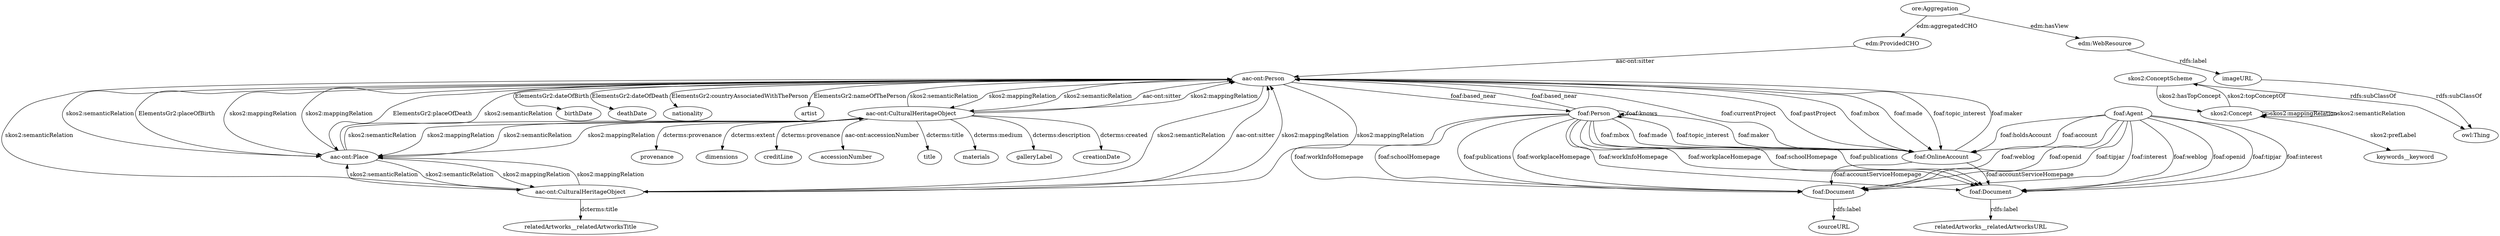 digraph {
  birthDate [type=attribute_name,label=birthDate]
  "aac-ont:Person1" [type=class_uri,label="aac-ont:Person"]
  title [type=attribute_name,label=title]
  "aac-ont:CulturalHeritageObject1" [type=class_uri,label="aac-ont:CulturalHeritageObject"]
  deathDate [type=attribute_name,label=deathDate]
  materials [type=attribute_name,label=materials]
  keywords__keyword [type=attribute_name,label=keywords__keyword]
  "skos2:Concept1" [type=class_uri,label="skos2:Concept"]
  nationality [type=attribute_name,label=nationality]
  sourceURL [type=attribute_name,label=sourceURL]
  "foaf:Document2" [type=class_uri,label="foaf:Document"]
  galleryLabel [type=attribute_name,label=galleryLabel]
  creationDate [type=attribute_name,label=creationDate]
  relatedArtworks__relatedArtworksURL [type=attribute_name,label=relatedArtworks__relatedArtworksURL]
  "foaf:Document1" [type=class_uri,label="foaf:Document"]
  artist [type=attribute_name,label=artist]
  provenance [type=attribute_name,label=provenance]
  dimensions [type=attribute_name,label=dimensions]
  creditLine [type=attribute_name,label=creditLine]
  relatedArtworks__relatedArtworksTitle [type=attribute_name,label=relatedArtworks__relatedArtworksTitle]
  "aac-ont:CulturalHeritageObject2" [type=class_uri,label="aac-ont:CulturalHeritageObject"]
  accessionNumber [type=attribute_name,label=accessionNumber]
  imageURL [type=attribute_name,label=imageURL]
  "edm:WebResource1" [type=class_uri,label="edm:WebResource"]
  "aac-ont:Place" [type=class_uri,label="aac-ont:Place"]
  "edm:ProvidedCHO" [type=class_uri,label="edm:ProvidedCHO"]
  "skos2:ConceptScheme" [type=class_uri,label="skos2:ConceptScheme"]
  "foaf:Person" [type=class_uri,label="foaf:Person"]
  "foaf:Agent" [type=class_uri,label="foaf:Agent"]
  "foaf:OnlineAccount" [type=class_uri,label="foaf:OnlineAccount"]
  "ore:Aggregation" [type=class_uri,label="ore:Aggregation"]
  "owl:Thing" [type=special,label="owl:Thing"]
  "aac-ont:Person1" -> birthDate [label="ElementsGr2:dateOfBirth",type=st_property_uri]
  "aac-ont:CulturalHeritageObject1" -> title [label="dcterms:title",type=st_property_uri]
  "aac-ont:Person1" -> deathDate [label="ElementsGr2:dateOfDeath",type=st_property_uri]
  "aac-ont:CulturalHeritageObject1" -> materials [label="dcterms:medium",type=st_property_uri]
  "skos2:Concept1" -> keywords__keyword [label="skos2:prefLabel",type=st_property_uri]
  "aac-ont:Person1" -> nationality [label="ElementsGr2:countryAssociatedWithThePerson",type=st_property_uri]
  "foaf:Document2" -> sourceURL [label="rdfs:label",type=st_property_uri]
  "aac-ont:CulturalHeritageObject1" -> galleryLabel [label="dcterms:description",type=st_property_uri]
  "aac-ont:CulturalHeritageObject1" -> creationDate [label="dcterms:created",type=st_property_uri]
  "foaf:Document1" -> relatedArtworks__relatedArtworksURL [label="rdfs:label",type=st_property_uri]
  "aac-ont:Person1" -> artist [label="ElementsGr2:nameOfThePerson",type=st_property_uri]
  "aac-ont:CulturalHeritageObject1" -> provenance [label="dcterms:provenance",type=st_property_uri]
  "aac-ont:CulturalHeritageObject1" -> dimensions [label="dcterms:extent",type=st_property_uri]
  "aac-ont:CulturalHeritageObject1" -> creditLine [label="dcterms:provenance",type=st_property_uri]
  "aac-ont:CulturalHeritageObject2" -> relatedArtworks__relatedArtworksTitle [label="dcterms:title",type=st_property_uri]
  "aac-ont:CulturalHeritageObject1" -> accessionNumber [label="aac-ont:accessionNumber",type=st_property_uri]
  "edm:WebResource1" -> imageURL [label="rdfs:label",type=st_property_uri]
  "aac-ont:CulturalHeritageObject1" -> "aac-ont:Person1" [label="aac-ont:sitter",type=direct_property_uri,weight=1]
  "aac-ont:CulturalHeritageObject2" -> "aac-ont:Person1" [label="aac-ont:sitter",type=direct_property_uri,weight=1]
  "aac-ont:Person1" -> "aac-ont:Place" [label="ElementsGr2:placeOfBirth",type=direct_property_uri,weight=1]
  "aac-ont:Person1" -> "aac-ont:Place" [label="ElementsGr2:placeOfDeath",type=direct_property_uri,weight=1]
  "edm:ProvidedCHO" -> "aac-ont:Person1" [label="aac-ont:sitter",type=direct_property_uri,weight=1]
  "skos2:Concept1" -> "skos2:Concept1" [label="skos2:mappingRelation",type=direct_property_uri,weight=1]
  "skos2:Concept1" -> "skos2:Concept1" [label="skos2:semanticRelation",type=direct_property_uri,weight=1]
  "skos2:Concept1" -> "skos2:ConceptScheme" [label="skos2:topConceptOf",type=direct_property_uri,weight=1]
  "skos2:ConceptScheme" -> "skos2:Concept1" [label="skos2:hasTopConcept",type=direct_property_uri,weight=1]
  "foaf:Person" -> "foaf:Document2" [label="foaf:workplaceHomepage",type=direct_property_uri,weight=1]
  "foaf:Person" -> "foaf:Document1" [label="foaf:workplaceHomepage",type=direct_property_uri,weight=1]
  "foaf:Person" -> "foaf:Document2" [label="foaf:workInfoHomepage",type=direct_property_uri,weight=1]
  "foaf:Person" -> "foaf:Document1" [label="foaf:workInfoHomepage",type=direct_property_uri,weight=1]
  "foaf:Person" -> "foaf:Document2" [label="foaf:schoolHomepage",type=direct_property_uri,weight=1]
  "foaf:Person" -> "foaf:Document1" [label="foaf:schoolHomepage",type=direct_property_uri,weight=1]
  "foaf:Person" -> "foaf:Document2" [label="foaf:publications",type=direct_property_uri,weight=1]
  "foaf:Person" -> "foaf:Document1" [label="foaf:publications",type=direct_property_uri,weight=1]
  "foaf:Agent" -> "foaf:Document2" [label="foaf:weblog",type=direct_property_uri,weight=1]
  "foaf:Agent" -> "foaf:Document1" [label="foaf:weblog",type=direct_property_uri,weight=1]
  "foaf:Agent" -> "foaf:Document2" [label="foaf:openid",type=direct_property_uri,weight=1]
  "foaf:Agent" -> "foaf:Document1" [label="foaf:openid",type=direct_property_uri,weight=1]
  "foaf:Agent" -> "foaf:Document2" [label="foaf:tipjar",type=direct_property_uri,weight=1]
  "foaf:Agent" -> "foaf:Document1" [label="foaf:tipjar",type=direct_property_uri,weight=1]
  "foaf:Agent" -> "foaf:Document2" [label="foaf:interest",type=direct_property_uri,weight=1]
  "foaf:Agent" -> "foaf:Document1" [label="foaf:interest",type=direct_property_uri,weight=1]
  "foaf:OnlineAccount" -> "foaf:Document2" [label="foaf:accountServiceHomepage",type=direct_property_uri,weight=1]
  "foaf:OnlineAccount" -> "foaf:Document1" [label="foaf:accountServiceHomepage",type=direct_property_uri,weight=1]
  "ore:Aggregation" -> "edm:WebResource1" [label="edm:hasView",type=direct_property_uri,weight=1]
  "ore:Aggregation" -> "edm:ProvidedCHO" [label="edm:aggregatedCHO",type=direct_property_uri,weight=1]
  "foaf:Person" -> "foaf:Person" [label="foaf:knows",type=direct_property_uri,weight=1]
  "foaf:Agent" -> "foaf:OnlineAccount" [label="foaf:account",type=direct_property_uri,weight=1]
  "foaf:Agent" -> "foaf:OnlineAccount" [label="foaf:holdsAccount",type=direct_property_uri,weight=1]
  "aac-ont:Person1" -> "aac-ont:CulturalHeritageObject1" [label="skos2:mappingRelation",type=inherited,weight=4]
  "aac-ont:Person1" -> "aac-ont:CulturalHeritageObject2" [label="skos2:mappingRelation",type=inherited,weight=4]
  "aac-ont:Person1" -> "aac-ont:CulturalHeritageObject1" [label="skos2:semanticRelation",type=inherited,weight=4]
  "aac-ont:Person1" -> "aac-ont:CulturalHeritageObject2" [label="skos2:semanticRelation",type=inherited,weight=4]
  "aac-ont:Person1" -> "aac-ont:Place" [label="skos2:mappingRelation",type=inherited,weight=4]
  "aac-ont:Person1" -> "aac-ont:Place" [label="skos2:semanticRelation",type=inherited,weight=4]
  "aac-ont:Person1" -> "foaf:Person" [label="foaf:based_near",type=inherited,weight=4]
  "aac-ont:Person1" -> "foaf:OnlineAccount" [label="foaf:currentProject",type=inherited,weight=4]
  "aac-ont:Person1" -> "foaf:OnlineAccount" [label="foaf:pastProject",type=inherited,weight=4]
  "aac-ont:Person1" -> "foaf:OnlineAccount" [label="foaf:mbox",type=inherited,weight=4]
  "aac-ont:Person1" -> "foaf:OnlineAccount" [label="foaf:made",type=inherited,weight=4]
  "aac-ont:Person1" -> "foaf:OnlineAccount" [label="foaf:topic_interest",type=inherited,weight=4]
  "aac-ont:CulturalHeritageObject1" -> "aac-ont:Person1" [label="skos2:mappingRelation",type=inherited,weight=4]
  "aac-ont:CulturalHeritageObject2" -> "aac-ont:Person1" [label="skos2:mappingRelation",type=inherited,weight=4]
  "aac-ont:CulturalHeritageObject1" -> "aac-ont:Person1" [label="skos2:semanticRelation",type=inherited,weight=4]
  "aac-ont:CulturalHeritageObject2" -> "aac-ont:Person1" [label="skos2:semanticRelation",type=inherited,weight=4]
  "aac-ont:CulturalHeritageObject1" -> "aac-ont:Place" [label="skos2:mappingRelation",type=inherited,weight=4]
  "aac-ont:CulturalHeritageObject2" -> "aac-ont:Place" [label="skos2:mappingRelation",type=inherited,weight=4]
  "aac-ont:CulturalHeritageObject1" -> "aac-ont:Place" [label="skos2:semanticRelation",type=inherited,weight=4]
  "aac-ont:CulturalHeritageObject2" -> "aac-ont:Place" [label="skos2:semanticRelation",type=inherited,weight=4]
  "aac-ont:Place" -> "aac-ont:Person1" [label="skos2:mappingRelation",type=inherited,weight=4]
  "aac-ont:Place" -> "aac-ont:Person1" [label="skos2:semanticRelation",type=inherited,weight=4]
  "aac-ont:Place" -> "aac-ont:CulturalHeritageObject1" [label="skos2:mappingRelation",type=inherited,weight=4]
  "aac-ont:Place" -> "aac-ont:CulturalHeritageObject2" [label="skos2:mappingRelation",type=inherited,weight=4]
  "aac-ont:Place" -> "aac-ont:CulturalHeritageObject1" [label="skos2:semanticRelation",type=inherited,weight=4]
  "aac-ont:Place" -> "aac-ont:CulturalHeritageObject2" [label="skos2:semanticRelation",type=inherited,weight=4]
  "foaf:Person" -> "aac-ont:Person1" [label="foaf:based_near",type=inherited,weight=4]
  "foaf:Person" -> "foaf:OnlineAccount" [label="foaf:mbox",type=inherited,weight=4]
  "foaf:Person" -> "foaf:OnlineAccount" [label="foaf:made",type=inherited,weight=4]
  "foaf:Person" -> "foaf:OnlineAccount" [label="foaf:topic_interest",type=inherited,weight=4]
  "foaf:OnlineAccount" -> "aac-ont:Person1" [label="foaf:maker",type=inherited,weight=4]
  "foaf:OnlineAccount" -> "foaf:Person" [label="foaf:maker",type=inherited,weight=4]
  imageURL -> "owl:Thing" [label="rdfs:subClassOf",type=inherited,weight=0.3333333333333333]
  "skos2:ConceptScheme" -> "owl:Thing" [label="rdfs:subClassOf",type=inherited,weight=0.3333333333333333]
}
